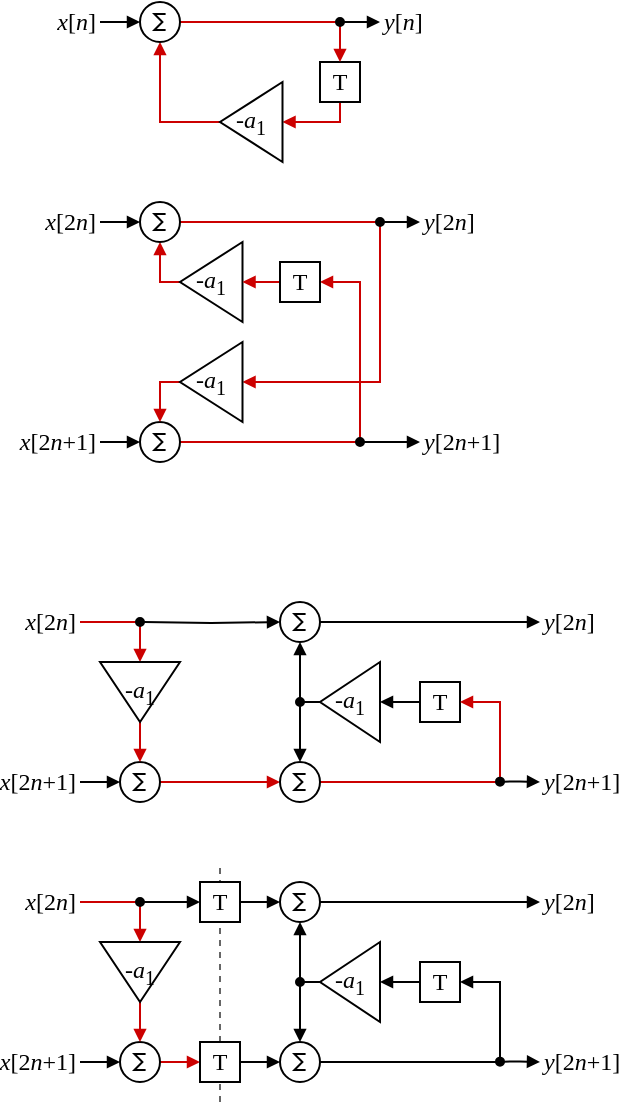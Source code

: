 <mxfile version="20.6.2" type="device"><diagram id="9ECZbM_-QNZM8Tff8JIW" name="Page-1"><mxGraphModel dx="1029" dy="680" grid="1" gridSize="10" guides="1" tooltips="1" connect="1" arrows="1" fold="1" page="1" pageScale="1" pageWidth="827" pageHeight="1169" math="0" shadow="0"><root><mxCell id="0"/><mxCell id="1" parent="0"/><mxCell id="RM6F_vYy5x2ehe4zQPE2-87" value="" style="endArrow=none;dashed=1;html=1;rounded=0;strokeColor=#666666;startSize=4;endSize=4;fillColor=#f5f5f5;" edge="1" parent="1"><mxGeometry width="50" height="50" relative="1" as="geometry"><mxPoint x="250" y="610" as="sourcePoint"/><mxPoint x="250" y="490" as="targetPoint"/></mxGeometry></mxCell><mxCell id="lQVeoUkttekVX660ztGz-17" style="edgeStyle=orthogonalEdgeStyle;rounded=0;orthogonalLoop=1;jettySize=auto;html=1;exitX=1;exitY=0.5;exitDx=0;exitDy=0;entryX=0.5;entryY=0;entryDx=0;entryDy=0;entryPerimeter=0;fontFamily=Times New Roman;endArrow=block;endFill=1;endSize=4;" parent="1" edge="1"><mxGeometry relative="1" as="geometry"><mxPoint x="380" y="210" as="sourcePoint"/></mxGeometry></mxCell><mxCell id="lQVeoUkttekVX660ztGz-22" style="edgeStyle=orthogonalEdgeStyle;rounded=0;orthogonalLoop=1;jettySize=auto;html=1;entryX=0;entryY=0.5;entryDx=0;entryDy=0;fontFamily=Times New Roman;endArrow=block;endFill=1;endSize=4;startArrow=none;startFill=0;startSize=4;entryPerimeter=0;" parent="1" target="r8O10wfqFWjREUCrx11Q-26" edge="1"><mxGeometry relative="1" as="geometry"><mxPoint x="190" y="70" as="sourcePoint"/><mxPoint x="161.25" y="70.0" as="targetPoint"/></mxGeometry></mxCell><mxCell id="lQVeoUkttekVX660ztGz-24" value="&lt;i&gt;x&lt;/i&gt;[&lt;i&gt;n&lt;/i&gt;]" style="text;html=1;strokeColor=none;fillColor=none;align=right;verticalAlign=middle;whiteSpace=wrap;rounded=0;fontFamily=Times New Roman;" parent="1" vertex="1"><mxGeometry x="150" y="60" width="40" height="20" as="geometry"/></mxCell><mxCell id="lQVeoUkttekVX660ztGz-25" value="&lt;i&gt;y&lt;/i&gt;[&lt;i&gt;n&lt;/i&gt;]" style="text;html=1;strokeColor=none;fillColor=none;align=left;verticalAlign=middle;whiteSpace=wrap;rounded=0;fontFamily=Times New Roman;" parent="1" vertex="1"><mxGeometry x="330" y="60" width="40" height="20" as="geometry"/></mxCell><mxCell id="RM6F_vYy5x2ehe4zQPE2-2" style="edgeStyle=orthogonalEdgeStyle;rounded=0;orthogonalLoop=1;jettySize=auto;html=1;exitX=0.5;exitY=1;exitDx=0;exitDy=0;endArrow=block;endFill=1;endSize=4;strokeColor=#CC0000;" edge="1" parent="1" source="r8O10wfqFWjREUCrx11Q-17" target="r8O10wfqFWjREUCrx11Q-18"><mxGeometry relative="1" as="geometry"><Array as="points"><mxPoint x="310" y="120"/></Array></mxGeometry></mxCell><mxCell id="r8O10wfqFWjREUCrx11Q-17" value="&lt;font face=&quot;Times New Roman&quot;&gt;T&lt;/font&gt;" style="rounded=0;whiteSpace=wrap;html=1;" parent="1" vertex="1"><mxGeometry x="300" y="90" width="20" height="20" as="geometry"/></mxCell><mxCell id="RM6F_vYy5x2ehe4zQPE2-1" style="edgeStyle=orthogonalEdgeStyle;rounded=0;orthogonalLoop=1;jettySize=auto;html=1;exitX=1;exitY=0.5;exitDx=0;exitDy=0;entryX=0.5;entryY=1;entryDx=0;entryDy=0;entryPerimeter=0;endArrow=block;endFill=1;endSize=4;strokeColor=#CC0000;" edge="1" parent="1" source="r8O10wfqFWjREUCrx11Q-18" target="r8O10wfqFWjREUCrx11Q-26"><mxGeometry relative="1" as="geometry"/></mxCell><mxCell id="r8O10wfqFWjREUCrx11Q-18" value="&lt;font face=&quot;Times New Roman&quot;&gt;&lt;i&gt;-a&lt;/i&gt;&lt;sub&gt;1&lt;/sub&gt;&lt;/font&gt;" style="triangle;whiteSpace=wrap;html=1;direction=west;" parent="1" vertex="1"><mxGeometry x="250" y="100" width="31.25" height="40" as="geometry"/></mxCell><mxCell id="r8O10wfqFWjREUCrx11Q-28" style="edgeStyle=orthogonalEdgeStyle;rounded=0;orthogonalLoop=1;jettySize=auto;html=1;exitX=1;exitY=0.5;exitDx=0;exitDy=0;exitPerimeter=0;endArrow=block;endFill=1;startSize=4;endSize=4;entryX=0.5;entryY=0;entryDx=0;entryDy=0;strokeColor=#CC0000;" parent="1" source="r8O10wfqFWjREUCrx11Q-26" edge="1" target="r8O10wfqFWjREUCrx11Q-17"><mxGeometry relative="1" as="geometry"><mxPoint x="330" y="70" as="targetPoint"/></mxGeometry></mxCell><mxCell id="r8O10wfqFWjREUCrx11Q-26" value="" style="verticalLabelPosition=bottom;shadow=0;dashed=0;align=center;html=1;verticalAlign=top;shape=mxgraph.electrical.abstract.sum;" parent="1" vertex="1"><mxGeometry x="210" y="60" width="20" height="20" as="geometry"/></mxCell><mxCell id="r8O10wfqFWjREUCrx11Q-29" style="edgeStyle=orthogonalEdgeStyle;rounded=0;orthogonalLoop=1;jettySize=auto;html=1;fontFamily=Times New Roman;endArrow=block;endFill=1;endSize=4;startArrow=oval;startFill=1;startSize=4;" parent="1" edge="1"><mxGeometry relative="1" as="geometry"><mxPoint x="310" y="70" as="sourcePoint"/><mxPoint x="330" y="70" as="targetPoint"/></mxGeometry></mxCell><mxCell id="RM6F_vYy5x2ehe4zQPE2-12" style="edgeStyle=orthogonalEdgeStyle;rounded=0;orthogonalLoop=1;jettySize=auto;html=1;entryX=0;entryY=0.5;entryDx=0;entryDy=0;fontFamily=Times New Roman;endArrow=block;endFill=1;endSize=4;startArrow=none;startFill=0;startSize=4;entryPerimeter=0;" edge="1" target="RM6F_vYy5x2ehe4zQPE2-20" parent="1"><mxGeometry relative="1" as="geometry"><mxPoint x="190" y="170" as="sourcePoint"/><mxPoint x="161.25" y="170.0" as="targetPoint"/></mxGeometry></mxCell><mxCell id="RM6F_vYy5x2ehe4zQPE2-13" value="&lt;i&gt;x&lt;/i&gt;[2&lt;i&gt;n&lt;/i&gt;]" style="text;html=1;strokeColor=none;fillColor=none;align=right;verticalAlign=middle;whiteSpace=wrap;rounded=0;fontFamily=Times New Roman;" vertex="1" parent="1"><mxGeometry x="150" y="160" width="40" height="20" as="geometry"/></mxCell><mxCell id="RM6F_vYy5x2ehe4zQPE2-14" value="&lt;i&gt;y&lt;/i&gt;[2&lt;i&gt;n&lt;/i&gt;]" style="text;html=1;strokeColor=none;fillColor=none;align=left;verticalAlign=middle;whiteSpace=wrap;rounded=0;fontFamily=Times New Roman;" vertex="1" parent="1"><mxGeometry x="350" y="160" width="40" height="20" as="geometry"/></mxCell><mxCell id="RM6F_vYy5x2ehe4zQPE2-17" style="edgeStyle=orthogonalEdgeStyle;rounded=0;orthogonalLoop=1;jettySize=auto;html=1;exitX=1;exitY=0.5;exitDx=0;exitDy=0;entryX=0.5;entryY=1;entryDx=0;entryDy=0;entryPerimeter=0;endArrow=block;endFill=1;endSize=4;strokeColor=#CC0000;" edge="1" source="RM6F_vYy5x2ehe4zQPE2-18" target="RM6F_vYy5x2ehe4zQPE2-20" parent="1"><mxGeometry relative="1" as="geometry"><Array as="points"><mxPoint x="220" y="200"/></Array></mxGeometry></mxCell><mxCell id="RM6F_vYy5x2ehe4zQPE2-18" value="&lt;font face=&quot;Times New Roman&quot;&gt;&lt;i&gt;-a&lt;/i&gt;&lt;sub&gt;1&lt;/sub&gt;&lt;/font&gt;" style="triangle;whiteSpace=wrap;html=1;direction=west;" vertex="1" parent="1"><mxGeometry x="230" y="180" width="31.25" height="40" as="geometry"/></mxCell><mxCell id="RM6F_vYy5x2ehe4zQPE2-19" style="edgeStyle=orthogonalEdgeStyle;rounded=0;orthogonalLoop=1;jettySize=auto;html=1;exitX=1;exitY=0.5;exitDx=0;exitDy=0;exitPerimeter=0;endArrow=block;endFill=1;startSize=4;endSize=4;entryX=0;entryY=0.5;entryDx=0;entryDy=0;strokeColor=#CC0000;" edge="1" source="RM6F_vYy5x2ehe4zQPE2-20" target="RM6F_vYy5x2ehe4zQPE2-28" parent="1"><mxGeometry relative="1" as="geometry"><mxPoint x="370" y="170" as="targetPoint"/><Array as="points"><mxPoint x="330" y="170"/><mxPoint x="330" y="250"/></Array></mxGeometry></mxCell><mxCell id="RM6F_vYy5x2ehe4zQPE2-20" value="" style="verticalLabelPosition=bottom;shadow=0;dashed=0;align=center;html=1;verticalAlign=top;shape=mxgraph.electrical.abstract.sum;" vertex="1" parent="1"><mxGeometry x="210" y="160" width="20" height="20" as="geometry"/></mxCell><mxCell id="RM6F_vYy5x2ehe4zQPE2-22" style="edgeStyle=orthogonalEdgeStyle;rounded=0;orthogonalLoop=1;jettySize=auto;html=1;entryX=0;entryY=0.5;entryDx=0;entryDy=0;fontFamily=Times New Roman;endArrow=block;endFill=1;endSize=4;startArrow=none;startFill=0;startSize=4;entryPerimeter=0;" edge="1" target="RM6F_vYy5x2ehe4zQPE2-25" parent="1"><mxGeometry relative="1" as="geometry"><mxPoint x="190" y="280.0" as="sourcePoint"/><mxPoint x="161.25" y="280.0" as="targetPoint"/></mxGeometry></mxCell><mxCell id="RM6F_vYy5x2ehe4zQPE2-23" value="&lt;i&gt;y&lt;/i&gt;[2&lt;i&gt;n&lt;/i&gt;+1]" style="text;html=1;strokeColor=none;fillColor=none;align=left;verticalAlign=middle;whiteSpace=wrap;rounded=0;fontFamily=Times New Roman;" vertex="1" parent="1"><mxGeometry x="350" y="270" width="40" height="20" as="geometry"/></mxCell><mxCell id="RM6F_vYy5x2ehe4zQPE2-24" style="edgeStyle=orthogonalEdgeStyle;rounded=0;orthogonalLoop=1;jettySize=auto;html=1;exitX=1;exitY=0.5;exitDx=0;exitDy=0;exitPerimeter=0;endArrow=block;endFill=1;startSize=4;endSize=4;entryX=1;entryY=0.5;entryDx=0;entryDy=0;strokeColor=#CC0000;" edge="1" source="RM6F_vYy5x2ehe4zQPE2-25" parent="1" target="RM6F_vYy5x2ehe4zQPE2-30"><mxGeometry relative="1" as="geometry"><mxPoint x="350" y="310" as="targetPoint"/></mxGeometry></mxCell><mxCell id="RM6F_vYy5x2ehe4zQPE2-25" value="" style="verticalLabelPosition=bottom;shadow=0;dashed=0;align=center;html=1;verticalAlign=top;shape=mxgraph.electrical.abstract.sum;" vertex="1" parent="1"><mxGeometry x="210" y="270" width="20" height="20" as="geometry"/></mxCell><mxCell id="RM6F_vYy5x2ehe4zQPE2-27" value="&lt;i&gt;x&lt;/i&gt;[2&lt;i&gt;n&lt;/i&gt;+1]" style="text;html=1;strokeColor=none;fillColor=none;align=right;verticalAlign=middle;whiteSpace=wrap;rounded=0;fontFamily=Times New Roman;" vertex="1" parent="1"><mxGeometry x="150" y="270" width="40" height="20" as="geometry"/></mxCell><mxCell id="RM6F_vYy5x2ehe4zQPE2-29" style="edgeStyle=orthogonalEdgeStyle;rounded=0;orthogonalLoop=1;jettySize=auto;html=1;exitX=1;exitY=0.5;exitDx=0;exitDy=0;endArrow=block;endFill=1;endSize=4;entryX=0.5;entryY=0;entryDx=0;entryDy=0;entryPerimeter=0;strokeColor=#CC0000;" edge="1" parent="1" source="RM6F_vYy5x2ehe4zQPE2-28" target="RM6F_vYy5x2ehe4zQPE2-25"><mxGeometry relative="1" as="geometry"><mxPoint x="220" y="260" as="targetPoint"/></mxGeometry></mxCell><mxCell id="RM6F_vYy5x2ehe4zQPE2-28" value="&lt;font face=&quot;Times New Roman&quot;&gt;&lt;i&gt;-a&lt;/i&gt;&lt;sub&gt;1&lt;/sub&gt;&lt;/font&gt;" style="triangle;whiteSpace=wrap;html=1;direction=west;" vertex="1" parent="1"><mxGeometry x="230" y="230" width="31.25" height="40" as="geometry"/></mxCell><mxCell id="RM6F_vYy5x2ehe4zQPE2-31" style="edgeStyle=orthogonalEdgeStyle;rounded=0;orthogonalLoop=1;jettySize=auto;html=1;exitX=0;exitY=0.5;exitDx=0;exitDy=0;entryX=0;entryY=0.5;entryDx=0;entryDy=0;endArrow=block;endFill=1;endSize=4;strokeColor=#CC0000;" edge="1" parent="1" source="RM6F_vYy5x2ehe4zQPE2-30" target="RM6F_vYy5x2ehe4zQPE2-18"><mxGeometry relative="1" as="geometry"/></mxCell><mxCell id="RM6F_vYy5x2ehe4zQPE2-30" value="&lt;font face=&quot;Times New Roman&quot;&gt;T&lt;/font&gt;" style="rounded=0;whiteSpace=wrap;html=1;" vertex="1" parent="1"><mxGeometry x="280" y="190" width="20" height="20" as="geometry"/></mxCell><mxCell id="RM6F_vYy5x2ehe4zQPE2-34" style="edgeStyle=orthogonalEdgeStyle;rounded=0;orthogonalLoop=1;jettySize=auto;html=1;fontFamily=Times New Roman;endArrow=block;endFill=1;endSize=4;startArrow=oval;startFill=1;startSize=4;" edge="1" parent="1"><mxGeometry relative="1" as="geometry"><mxPoint x="330" y="170" as="sourcePoint"/><mxPoint x="350" y="170" as="targetPoint"/><Array as="points"><mxPoint x="340" y="170"/><mxPoint x="340" y="170"/></Array></mxGeometry></mxCell><mxCell id="RM6F_vYy5x2ehe4zQPE2-35" style="edgeStyle=orthogonalEdgeStyle;rounded=0;orthogonalLoop=1;jettySize=auto;html=1;fontFamily=Times New Roman;endArrow=block;endFill=1;endSize=4;startArrow=oval;startFill=1;startSize=4;" edge="1" parent="1"><mxGeometry relative="1" as="geometry"><mxPoint x="320" y="280" as="sourcePoint"/><mxPoint x="350" y="280" as="targetPoint"/><Array as="points"><mxPoint x="330" y="280"/><mxPoint x="330" y="280"/></Array></mxGeometry></mxCell><mxCell id="RM6F_vYy5x2ehe4zQPE2-36" style="edgeStyle=orthogonalEdgeStyle;rounded=0;orthogonalLoop=1;jettySize=auto;html=1;entryX=0;entryY=0.5;entryDx=0;entryDy=0;fontFamily=Times New Roman;endArrow=block;endFill=1;endSize=4;startArrow=none;startFill=0;startSize=4;strokeColor=#CC0000;" edge="1" target="RM6F_vYy5x2ehe4zQPE2-54" parent="1"><mxGeometry relative="1" as="geometry"><mxPoint x="180" y="370" as="sourcePoint"/><mxPoint x="151.25" y="370.0" as="targetPoint"/></mxGeometry></mxCell><mxCell id="RM6F_vYy5x2ehe4zQPE2-37" value="&lt;i&gt;x&lt;/i&gt;[2&lt;i&gt;n&lt;/i&gt;]" style="text;html=1;strokeColor=none;fillColor=none;align=right;verticalAlign=middle;whiteSpace=wrap;rounded=0;fontFamily=Times New Roman;" vertex="1" parent="1"><mxGeometry x="140" y="360" width="40" height="20" as="geometry"/></mxCell><mxCell id="RM6F_vYy5x2ehe4zQPE2-38" value="&lt;i&gt;y&lt;/i&gt;[2&lt;i&gt;n&lt;/i&gt;]" style="text;html=1;strokeColor=none;fillColor=none;align=left;verticalAlign=middle;whiteSpace=wrap;rounded=0;fontFamily=Times New Roman;" vertex="1" parent="1"><mxGeometry x="410" y="360" width="40" height="20" as="geometry"/></mxCell><mxCell id="RM6F_vYy5x2ehe4zQPE2-39" style="edgeStyle=orthogonalEdgeStyle;rounded=0;orthogonalLoop=1;jettySize=auto;html=1;exitX=1;exitY=0.5;exitDx=0;exitDy=0;entryX=0.5;entryY=1;entryDx=0;entryDy=0;entryPerimeter=0;endArrow=block;endFill=1;endSize=4;strokeColor=#000000;" edge="1" source="RM6F_vYy5x2ehe4zQPE2-40" parent="1"><mxGeometry relative="1" as="geometry"><mxPoint x="290" y="380" as="targetPoint"/><Array as="points"><mxPoint x="290" y="410"/></Array></mxGeometry></mxCell><mxCell id="RM6F_vYy5x2ehe4zQPE2-58" style="edgeStyle=orthogonalEdgeStyle;rounded=0;orthogonalLoop=1;jettySize=auto;html=1;entryX=0.5;entryY=0;entryDx=0;entryDy=0;entryPerimeter=0;strokeColor=#000000;endArrow=block;endFill=1;endSize=4;startArrow=oval;startFill=1;startSize=4;" edge="1" parent="1" target="RM6F_vYy5x2ehe4zQPE2-57"><mxGeometry relative="1" as="geometry"><mxPoint x="290" y="410" as="sourcePoint"/></mxGeometry></mxCell><mxCell id="RM6F_vYy5x2ehe4zQPE2-40" value="&lt;font face=&quot;Times New Roman&quot;&gt;&lt;i&gt;-a&lt;/i&gt;&lt;sub&gt;1&lt;/sub&gt;&lt;/font&gt;" style="triangle;whiteSpace=wrap;html=1;direction=west;" vertex="1" parent="1"><mxGeometry x="300" y="390" width="30" height="40" as="geometry"/></mxCell><mxCell id="RM6F_vYy5x2ehe4zQPE2-61" style="edgeStyle=orthogonalEdgeStyle;rounded=0;orthogonalLoop=1;jettySize=auto;html=1;exitX=1;exitY=0.5;exitDx=0;exitDy=0;exitPerimeter=0;strokeColor=#000000;startArrow=none;startFill=0;endArrow=block;endFill=1;startSize=4;endSize=4;" edge="1" parent="1" source="RM6F_vYy5x2ehe4zQPE2-42"><mxGeometry relative="1" as="geometry"><mxPoint x="410" y="370" as="targetPoint"/></mxGeometry></mxCell><mxCell id="RM6F_vYy5x2ehe4zQPE2-42" value="" style="verticalLabelPosition=bottom;shadow=0;dashed=0;align=center;html=1;verticalAlign=top;shape=mxgraph.electrical.abstract.sum;" vertex="1" parent="1"><mxGeometry x="280" y="360" width="20" height="20" as="geometry"/></mxCell><mxCell id="RM6F_vYy5x2ehe4zQPE2-43" style="edgeStyle=orthogonalEdgeStyle;rounded=0;orthogonalLoop=1;jettySize=auto;html=1;entryX=0;entryY=0.5;entryDx=0;entryDy=0;fontFamily=Times New Roman;endArrow=block;endFill=1;endSize=4;startArrow=none;startFill=0;startSize=4;entryPerimeter=0;" edge="1" target="RM6F_vYy5x2ehe4zQPE2-46" parent="1"><mxGeometry relative="1" as="geometry"><mxPoint x="180" y="450" as="sourcePoint"/><mxPoint x="151.25" y="450.0" as="targetPoint"/></mxGeometry></mxCell><mxCell id="RM6F_vYy5x2ehe4zQPE2-44" value="&lt;i&gt;y&lt;/i&gt;[2&lt;i&gt;n&lt;/i&gt;+1]" style="text;html=1;strokeColor=none;fillColor=none;align=left;verticalAlign=middle;whiteSpace=wrap;rounded=0;fontFamily=Times New Roman;" vertex="1" parent="1"><mxGeometry x="410" y="440" width="40" height="20" as="geometry"/></mxCell><mxCell id="RM6F_vYy5x2ehe4zQPE2-59" style="edgeStyle=orthogonalEdgeStyle;rounded=0;orthogonalLoop=1;jettySize=auto;html=1;exitX=1;exitY=0.5;exitDx=0;exitDy=0;exitPerimeter=0;entryX=0;entryY=0.5;entryDx=0;entryDy=0;entryPerimeter=0;strokeColor=#CC0000;endArrow=block;endFill=1;endSize=4;" edge="1" parent="1" source="RM6F_vYy5x2ehe4zQPE2-46" target="RM6F_vYy5x2ehe4zQPE2-57"><mxGeometry relative="1" as="geometry"/></mxCell><mxCell id="RM6F_vYy5x2ehe4zQPE2-46" value="" style="verticalLabelPosition=bottom;shadow=0;dashed=0;align=center;html=1;verticalAlign=top;shape=mxgraph.electrical.abstract.sum;" vertex="1" parent="1"><mxGeometry x="200" y="440" width="20" height="20" as="geometry"/></mxCell><mxCell id="RM6F_vYy5x2ehe4zQPE2-47" value="&lt;i&gt;x&lt;/i&gt;[2&lt;i&gt;n&lt;/i&gt;+1]" style="text;html=1;strokeColor=none;fillColor=none;align=right;verticalAlign=middle;whiteSpace=wrap;rounded=0;fontFamily=Times New Roman;" vertex="1" parent="1"><mxGeometry x="140" y="440" width="40" height="20" as="geometry"/></mxCell><mxCell id="RM6F_vYy5x2ehe4zQPE2-50" style="edgeStyle=orthogonalEdgeStyle;rounded=0;orthogonalLoop=1;jettySize=auto;html=1;exitX=0;exitY=0.5;exitDx=0;exitDy=0;entryX=0;entryY=0.5;entryDx=0;entryDy=0;endArrow=block;endFill=1;endSize=4;strokeColor=#000000;" edge="1" source="RM6F_vYy5x2ehe4zQPE2-51" target="RM6F_vYy5x2ehe4zQPE2-40" parent="1"><mxGeometry relative="1" as="geometry"><mxPoint x="332.5" y="410" as="targetPoint"/><Array as="points"/></mxGeometry></mxCell><mxCell id="RM6F_vYy5x2ehe4zQPE2-51" value="&lt;font face=&quot;Times New Roman&quot;&gt;T&lt;/font&gt;" style="rounded=0;whiteSpace=wrap;html=1;" vertex="1" parent="1"><mxGeometry x="350" y="400" width="20" height="20" as="geometry"/></mxCell><mxCell id="RM6F_vYy5x2ehe4zQPE2-56" style="edgeStyle=orthogonalEdgeStyle;rounded=0;orthogonalLoop=1;jettySize=auto;html=1;exitX=1;exitY=0.5;exitDx=0;exitDy=0;entryX=0.5;entryY=0;entryDx=0;entryDy=0;entryPerimeter=0;endArrow=block;endFill=1;endSize=4;strokeColor=#CC0000;" edge="1" parent="1" source="RM6F_vYy5x2ehe4zQPE2-54" target="RM6F_vYy5x2ehe4zQPE2-46"><mxGeometry relative="1" as="geometry"/></mxCell><mxCell id="RM6F_vYy5x2ehe4zQPE2-54" value="&lt;font face=&quot;Times New Roman&quot;&gt;&lt;i&gt;-a&lt;/i&gt;&lt;sub&gt;1&lt;/sub&gt;&lt;/font&gt;" style="triangle;whiteSpace=wrap;html=1;direction=south;" vertex="1" parent="1"><mxGeometry x="190.01" y="390" width="40" height="30" as="geometry"/></mxCell><mxCell id="RM6F_vYy5x2ehe4zQPE2-55" style="edgeStyle=orthogonalEdgeStyle;rounded=0;orthogonalLoop=1;jettySize=auto;html=1;fontFamily=Times New Roman;endArrow=block;endFill=1;endSize=4;startArrow=oval;startFill=1;startSize=4;strokeColor=#000000;entryX=0;entryY=0.5;entryDx=0;entryDy=0;entryPerimeter=0;" edge="1" parent="1" target="RM6F_vYy5x2ehe4zQPE2-42"><mxGeometry relative="1" as="geometry"><mxPoint x="210" y="370" as="sourcePoint"/><mxPoint x="230" y="380" as="targetPoint"/><Array as="points"/></mxGeometry></mxCell><mxCell id="RM6F_vYy5x2ehe4zQPE2-60" style="edgeStyle=orthogonalEdgeStyle;rounded=0;orthogonalLoop=1;jettySize=auto;html=1;exitX=1;exitY=0.5;exitDx=0;exitDy=0;exitPerimeter=0;entryX=1;entryY=0.5;entryDx=0;entryDy=0;strokeColor=#CC0000;startArrow=none;startFill=0;endArrow=block;endFill=1;startSize=4;endSize=4;" edge="1" parent="1" source="RM6F_vYy5x2ehe4zQPE2-57" target="RM6F_vYy5x2ehe4zQPE2-51"><mxGeometry relative="1" as="geometry"><Array as="points"><mxPoint x="390" y="450"/><mxPoint x="390" y="410"/></Array></mxGeometry></mxCell><mxCell id="RM6F_vYy5x2ehe4zQPE2-57" value="" style="verticalLabelPosition=bottom;shadow=0;dashed=0;align=center;html=1;verticalAlign=top;shape=mxgraph.electrical.abstract.sum;" vertex="1" parent="1"><mxGeometry x="280" y="440" width="20" height="20" as="geometry"/></mxCell><mxCell id="RM6F_vYy5x2ehe4zQPE2-53" style="edgeStyle=orthogonalEdgeStyle;rounded=0;orthogonalLoop=1;jettySize=auto;html=1;fontFamily=Times New Roman;endArrow=block;endFill=1;endSize=4;startArrow=oval;startFill=1;startSize=4;" edge="1" parent="1"><mxGeometry relative="1" as="geometry"><mxPoint x="390" y="449.82" as="sourcePoint"/><mxPoint x="410" y="450" as="targetPoint"/><Array as="points"><mxPoint x="400" y="449.82"/><mxPoint x="400" y="449.82"/></Array></mxGeometry></mxCell><mxCell id="RM6F_vYy5x2ehe4zQPE2-62" style="edgeStyle=orthogonalEdgeStyle;rounded=0;orthogonalLoop=1;jettySize=auto;html=1;entryX=0;entryY=0.5;entryDx=0;entryDy=0;fontFamily=Times New Roman;endArrow=block;endFill=1;endSize=4;startArrow=none;startFill=0;startSize=4;strokeColor=#CC0000;" edge="1" target="RM6F_vYy5x2ehe4zQPE2-78" parent="1"><mxGeometry relative="1" as="geometry"><mxPoint x="180" y="510" as="sourcePoint"/><mxPoint x="151.25" y="510.0" as="targetPoint"/></mxGeometry></mxCell><mxCell id="RM6F_vYy5x2ehe4zQPE2-63" value="&lt;i&gt;x&lt;/i&gt;[2&lt;i&gt;n&lt;/i&gt;]" style="text;html=1;strokeColor=none;fillColor=none;align=right;verticalAlign=middle;whiteSpace=wrap;rounded=0;fontFamily=Times New Roman;" vertex="1" parent="1"><mxGeometry x="140" y="500" width="40" height="20" as="geometry"/></mxCell><mxCell id="RM6F_vYy5x2ehe4zQPE2-64" value="&lt;i&gt;y&lt;/i&gt;[2&lt;i&gt;n&lt;/i&gt;]" style="text;html=1;strokeColor=none;fillColor=none;align=left;verticalAlign=middle;whiteSpace=wrap;rounded=0;fontFamily=Times New Roman;" vertex="1" parent="1"><mxGeometry x="410" y="500" width="40" height="20" as="geometry"/></mxCell><mxCell id="RM6F_vYy5x2ehe4zQPE2-65" style="edgeStyle=orthogonalEdgeStyle;rounded=0;orthogonalLoop=1;jettySize=auto;html=1;exitX=1;exitY=0.5;exitDx=0;exitDy=0;entryX=0.5;entryY=1;entryDx=0;entryDy=0;entryPerimeter=0;endArrow=block;endFill=1;endSize=4;" edge="1" source="RM6F_vYy5x2ehe4zQPE2-67" parent="1"><mxGeometry relative="1" as="geometry"><mxPoint x="290" y="520" as="targetPoint"/><Array as="points"><mxPoint x="290" y="550"/></Array></mxGeometry></mxCell><mxCell id="RM6F_vYy5x2ehe4zQPE2-66" style="edgeStyle=orthogonalEdgeStyle;rounded=0;orthogonalLoop=1;jettySize=auto;html=1;entryX=0.5;entryY=0;entryDx=0;entryDy=0;entryPerimeter=0;endArrow=block;endFill=1;endSize=4;startArrow=oval;startFill=1;startSize=4;" edge="1" target="RM6F_vYy5x2ehe4zQPE2-81" parent="1"><mxGeometry relative="1" as="geometry"><mxPoint x="290" y="550" as="sourcePoint"/></mxGeometry></mxCell><mxCell id="RM6F_vYy5x2ehe4zQPE2-67" value="&lt;font face=&quot;Times New Roman&quot;&gt;&lt;i&gt;-a&lt;/i&gt;&lt;sub&gt;1&lt;/sub&gt;&lt;/font&gt;" style="triangle;whiteSpace=wrap;html=1;direction=west;" vertex="1" parent="1"><mxGeometry x="300" y="530" width="30" height="40" as="geometry"/></mxCell><mxCell id="RM6F_vYy5x2ehe4zQPE2-68" style="edgeStyle=orthogonalEdgeStyle;rounded=0;orthogonalLoop=1;jettySize=auto;html=1;exitX=1;exitY=0.5;exitDx=0;exitDy=0;exitPerimeter=0;strokeColor=#000000;startArrow=none;startFill=0;endArrow=block;endFill=1;startSize=4;endSize=4;" edge="1" source="RM6F_vYy5x2ehe4zQPE2-69" parent="1"><mxGeometry relative="1" as="geometry"><mxPoint x="410" y="510" as="targetPoint"/></mxGeometry></mxCell><mxCell id="RM6F_vYy5x2ehe4zQPE2-69" value="" style="verticalLabelPosition=bottom;shadow=0;dashed=0;align=center;html=1;verticalAlign=top;shape=mxgraph.electrical.abstract.sum;" vertex="1" parent="1"><mxGeometry x="280" y="500" width="20" height="20" as="geometry"/></mxCell><mxCell id="RM6F_vYy5x2ehe4zQPE2-70" style="edgeStyle=orthogonalEdgeStyle;rounded=0;orthogonalLoop=1;jettySize=auto;html=1;entryX=0;entryY=0.5;entryDx=0;entryDy=0;fontFamily=Times New Roman;endArrow=block;endFill=1;endSize=4;startArrow=none;startFill=0;startSize=4;entryPerimeter=0;" edge="1" target="RM6F_vYy5x2ehe4zQPE2-73" parent="1"><mxGeometry relative="1" as="geometry"><mxPoint x="180" y="590" as="sourcePoint"/><mxPoint x="151.25" y="590" as="targetPoint"/></mxGeometry></mxCell><mxCell id="RM6F_vYy5x2ehe4zQPE2-71" value="&lt;i&gt;y&lt;/i&gt;[2&lt;i&gt;n&lt;/i&gt;+1]" style="text;html=1;strokeColor=none;fillColor=none;align=left;verticalAlign=middle;whiteSpace=wrap;rounded=0;fontFamily=Times New Roman;" vertex="1" parent="1"><mxGeometry x="410" y="580" width="40" height="20" as="geometry"/></mxCell><mxCell id="RM6F_vYy5x2ehe4zQPE2-72" style="edgeStyle=orthogonalEdgeStyle;rounded=0;orthogonalLoop=1;jettySize=auto;html=1;exitX=1;exitY=0.5;exitDx=0;exitDy=0;exitPerimeter=0;endArrow=block;endFill=1;endSize=4;strokeColor=#CC0000;" edge="1" source="RM6F_vYy5x2ehe4zQPE2-73" parent="1"><mxGeometry relative="1" as="geometry"><mxPoint x="240" y="590" as="targetPoint"/></mxGeometry></mxCell><mxCell id="RM6F_vYy5x2ehe4zQPE2-73" value="" style="verticalLabelPosition=bottom;shadow=0;dashed=0;align=center;html=1;verticalAlign=top;shape=mxgraph.electrical.abstract.sum;" vertex="1" parent="1"><mxGeometry x="200" y="580" width="20" height="20" as="geometry"/></mxCell><mxCell id="RM6F_vYy5x2ehe4zQPE2-74" value="&lt;i&gt;x&lt;/i&gt;[2&lt;i&gt;n&lt;/i&gt;+1]" style="text;html=1;strokeColor=none;fillColor=none;align=right;verticalAlign=middle;whiteSpace=wrap;rounded=0;fontFamily=Times New Roman;" vertex="1" parent="1"><mxGeometry x="140" y="580" width="40" height="20" as="geometry"/></mxCell><mxCell id="RM6F_vYy5x2ehe4zQPE2-75" style="edgeStyle=orthogonalEdgeStyle;rounded=0;orthogonalLoop=1;jettySize=auto;html=1;exitX=0;exitY=0.5;exitDx=0;exitDy=0;entryX=0;entryY=0.5;entryDx=0;entryDy=0;endArrow=block;endFill=1;endSize=4;" edge="1" source="RM6F_vYy5x2ehe4zQPE2-76" target="RM6F_vYy5x2ehe4zQPE2-67" parent="1"><mxGeometry relative="1" as="geometry"><mxPoint x="332.5" y="550" as="targetPoint"/><Array as="points"/></mxGeometry></mxCell><mxCell id="RM6F_vYy5x2ehe4zQPE2-76" value="&lt;font face=&quot;Times New Roman&quot;&gt;T&lt;/font&gt;" style="rounded=0;whiteSpace=wrap;html=1;" vertex="1" parent="1"><mxGeometry x="350" y="540" width="20" height="20" as="geometry"/></mxCell><mxCell id="RM6F_vYy5x2ehe4zQPE2-77" style="edgeStyle=orthogonalEdgeStyle;rounded=0;orthogonalLoop=1;jettySize=auto;html=1;exitX=1;exitY=0.5;exitDx=0;exitDy=0;entryX=0.5;entryY=0;entryDx=0;entryDy=0;entryPerimeter=0;endArrow=block;endFill=1;endSize=4;strokeColor=#CC0000;" edge="1" source="RM6F_vYy5x2ehe4zQPE2-78" target="RM6F_vYy5x2ehe4zQPE2-73" parent="1"><mxGeometry relative="1" as="geometry"/></mxCell><mxCell id="RM6F_vYy5x2ehe4zQPE2-78" value="&lt;font face=&quot;Times New Roman&quot;&gt;&lt;i&gt;-a&lt;/i&gt;&lt;sub&gt;1&lt;/sub&gt;&lt;/font&gt;" style="triangle;whiteSpace=wrap;html=1;direction=south;" vertex="1" parent="1"><mxGeometry x="190.01" y="530" width="40" height="30" as="geometry"/></mxCell><mxCell id="RM6F_vYy5x2ehe4zQPE2-79" style="edgeStyle=orthogonalEdgeStyle;rounded=0;orthogonalLoop=1;jettySize=auto;html=1;fontFamily=Times New Roman;endArrow=block;endFill=1;endSize=4;startArrow=oval;startFill=1;startSize=4;" edge="1" parent="1"><mxGeometry relative="1" as="geometry"><mxPoint x="210" y="510" as="sourcePoint"/><mxPoint x="240" y="510" as="targetPoint"/><Array as="points"/></mxGeometry></mxCell><mxCell id="RM6F_vYy5x2ehe4zQPE2-80" style="edgeStyle=orthogonalEdgeStyle;rounded=0;orthogonalLoop=1;jettySize=auto;html=1;exitX=1;exitY=0.5;exitDx=0;exitDy=0;exitPerimeter=0;entryX=1;entryY=0.5;entryDx=0;entryDy=0;startArrow=none;startFill=0;endArrow=block;endFill=1;startSize=4;endSize=4;" edge="1" source="RM6F_vYy5x2ehe4zQPE2-81" target="RM6F_vYy5x2ehe4zQPE2-76" parent="1"><mxGeometry relative="1" as="geometry"><Array as="points"><mxPoint x="390" y="590"/><mxPoint x="390" y="550"/></Array></mxGeometry></mxCell><mxCell id="RM6F_vYy5x2ehe4zQPE2-81" value="" style="verticalLabelPosition=bottom;shadow=0;dashed=0;align=center;html=1;verticalAlign=top;shape=mxgraph.electrical.abstract.sum;" vertex="1" parent="1"><mxGeometry x="280" y="580" width="20" height="20" as="geometry"/></mxCell><mxCell id="RM6F_vYy5x2ehe4zQPE2-82" style="edgeStyle=orthogonalEdgeStyle;rounded=0;orthogonalLoop=1;jettySize=auto;html=1;fontFamily=Times New Roman;endArrow=block;endFill=1;endSize=4;startArrow=oval;startFill=1;startSize=4;" edge="1" parent="1"><mxGeometry relative="1" as="geometry"><mxPoint x="390" y="589.82" as="sourcePoint"/><mxPoint x="410" y="590" as="targetPoint"/><Array as="points"><mxPoint x="400" y="589.82"/><mxPoint x="400" y="589.82"/></Array></mxGeometry></mxCell><mxCell id="RM6F_vYy5x2ehe4zQPE2-85" style="edgeStyle=orthogonalEdgeStyle;rounded=0;orthogonalLoop=1;jettySize=auto;html=1;exitX=1;exitY=0.5;exitDx=0;exitDy=0;entryX=0;entryY=0.5;entryDx=0;entryDy=0;entryPerimeter=0;startArrow=none;startFill=0;endArrow=block;endFill=1;startSize=4;endSize=4;" edge="1" parent="1" source="RM6F_vYy5x2ehe4zQPE2-83" target="RM6F_vYy5x2ehe4zQPE2-69"><mxGeometry relative="1" as="geometry"/></mxCell><mxCell id="RM6F_vYy5x2ehe4zQPE2-83" value="&lt;font face=&quot;Times New Roman&quot;&gt;T&lt;/font&gt;" style="rounded=0;whiteSpace=wrap;html=1;" vertex="1" parent="1"><mxGeometry x="240" y="500" width="20" height="20" as="geometry"/></mxCell><mxCell id="RM6F_vYy5x2ehe4zQPE2-86" style="edgeStyle=orthogonalEdgeStyle;rounded=0;orthogonalLoop=1;jettySize=auto;html=1;exitX=1;exitY=0.5;exitDx=0;exitDy=0;entryX=0;entryY=0.5;entryDx=0;entryDy=0;entryPerimeter=0;startArrow=none;startFill=0;endArrow=block;endFill=1;startSize=4;endSize=4;" edge="1" parent="1" source="RM6F_vYy5x2ehe4zQPE2-84" target="RM6F_vYy5x2ehe4zQPE2-81"><mxGeometry relative="1" as="geometry"/></mxCell><mxCell id="RM6F_vYy5x2ehe4zQPE2-84" value="&lt;font face=&quot;Times New Roman&quot;&gt;T&lt;/font&gt;" style="rounded=0;whiteSpace=wrap;html=1;" vertex="1" parent="1"><mxGeometry x="240" y="580" width="20" height="20" as="geometry"/></mxCell></root></mxGraphModel></diagram></mxfile>